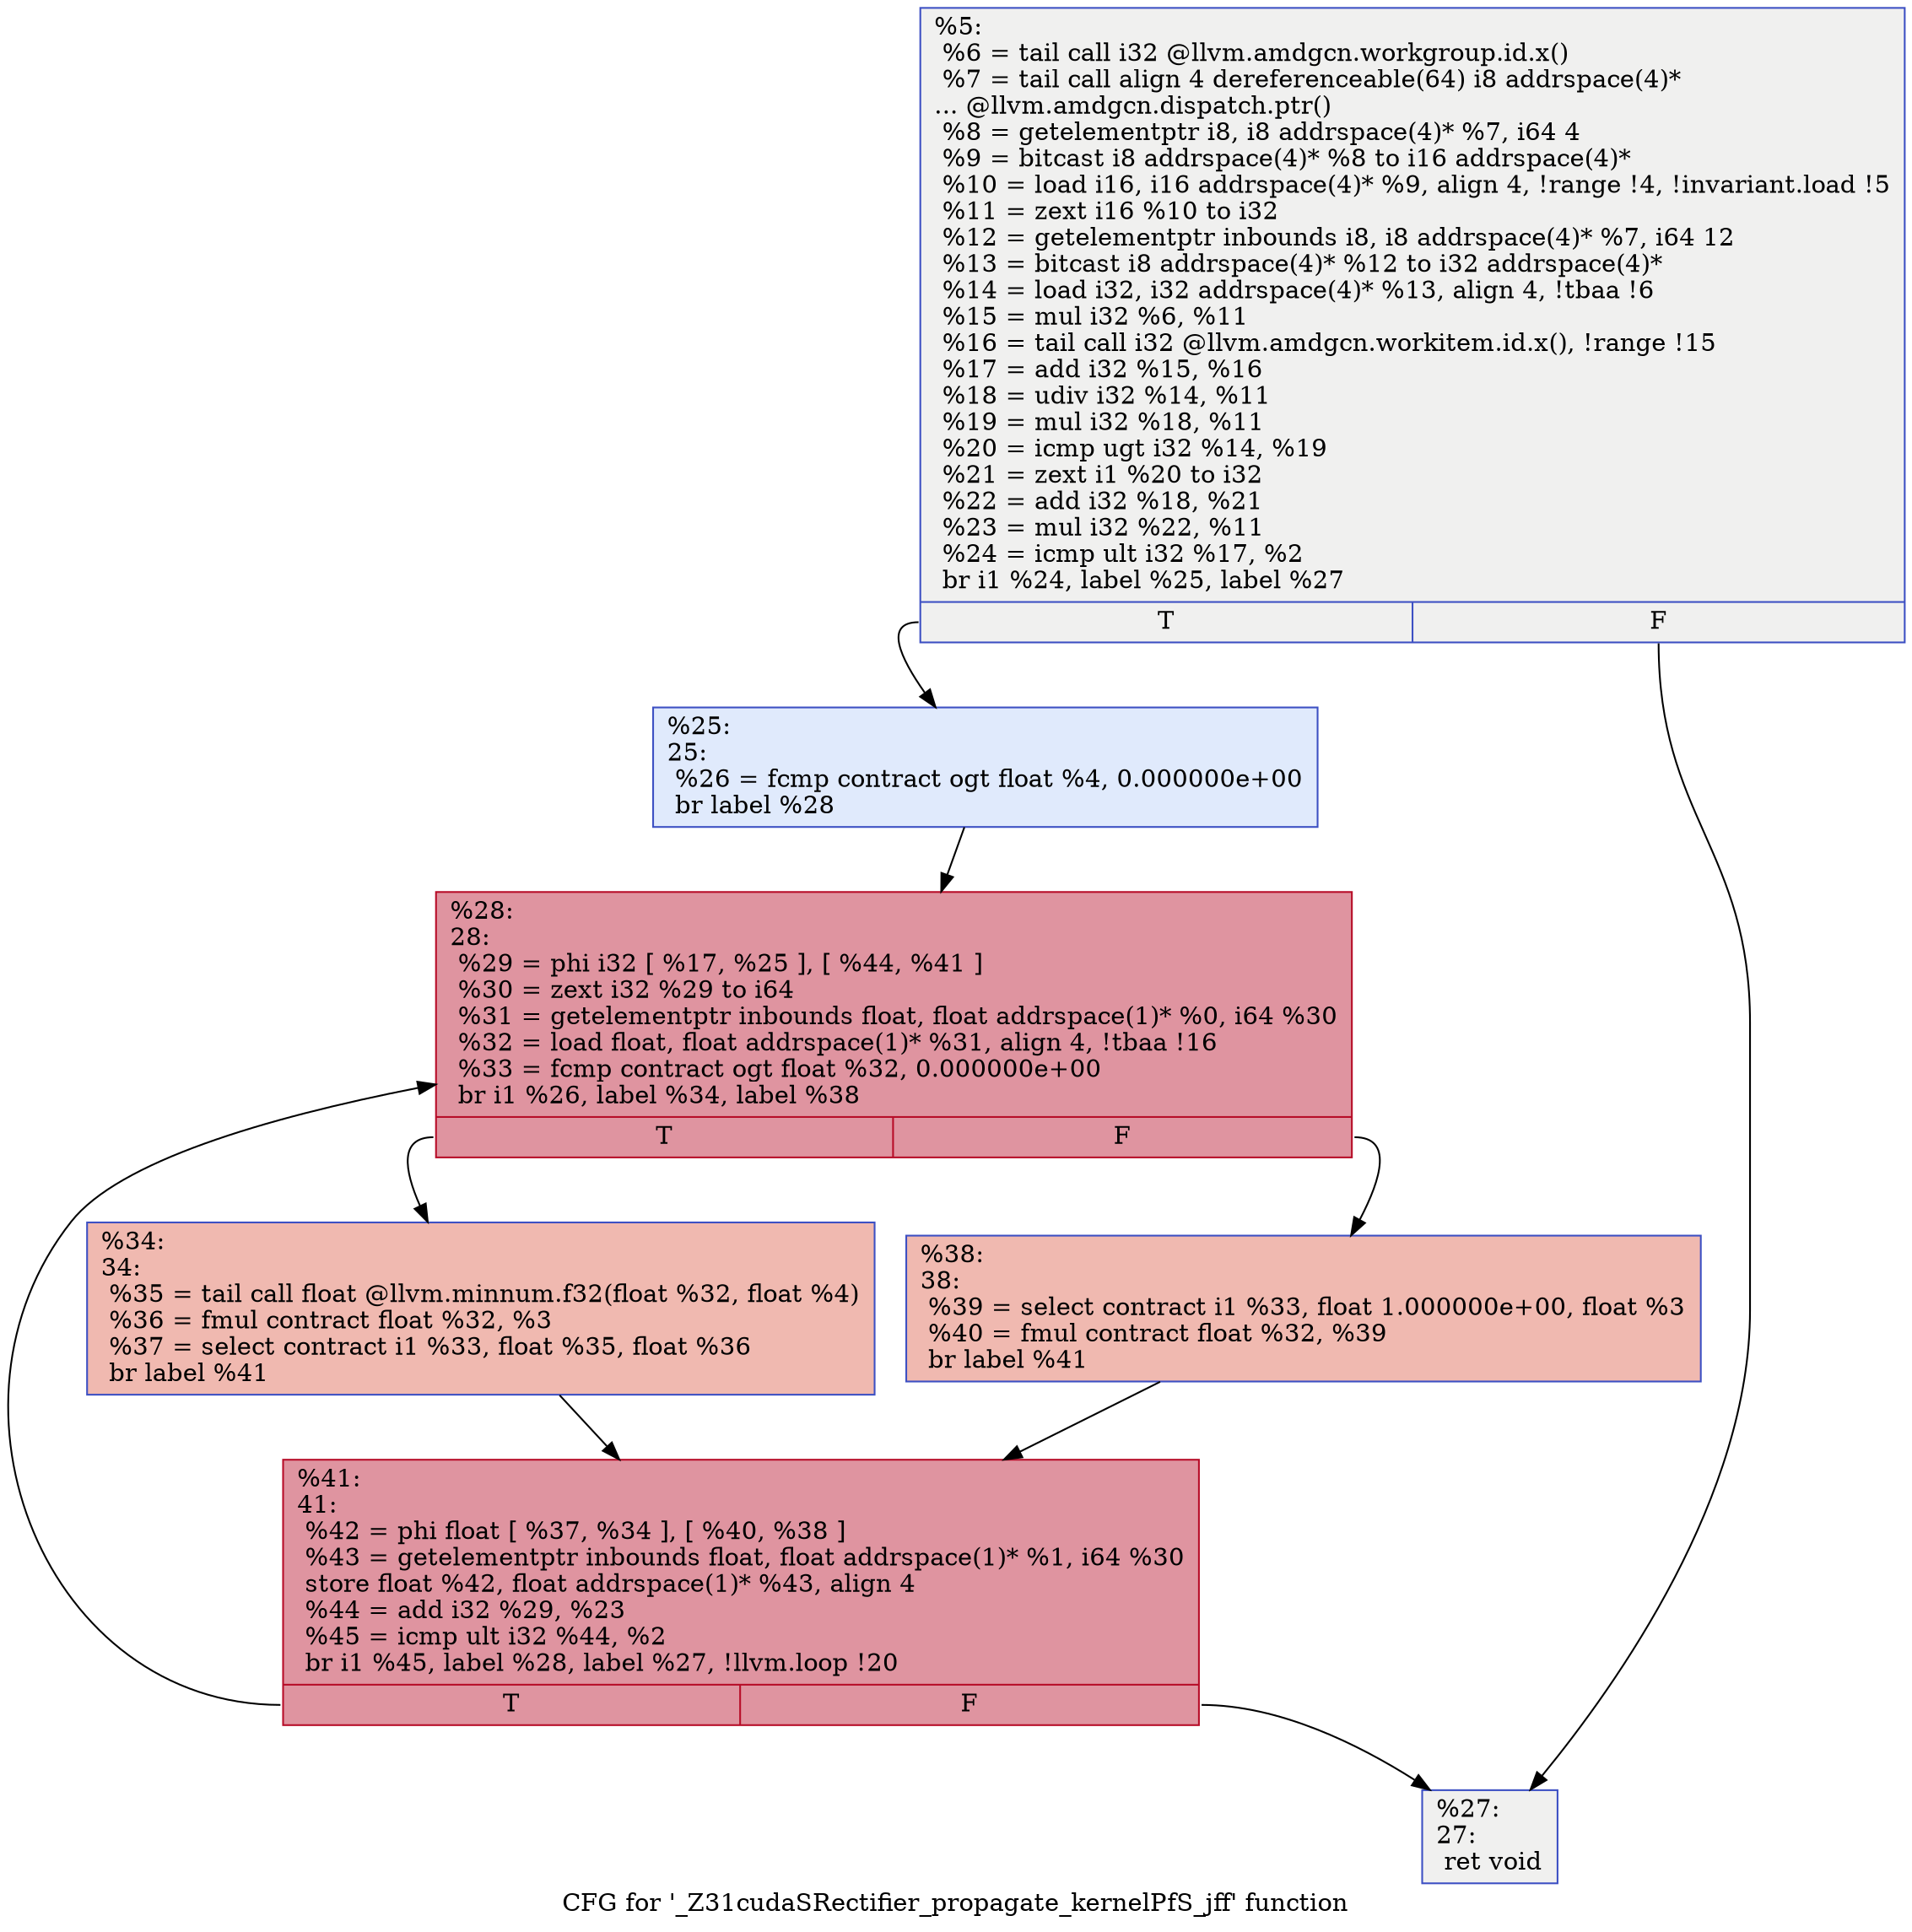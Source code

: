 digraph "CFG for '_Z31cudaSRectifier_propagate_kernelPfS_jff' function" {
	label="CFG for '_Z31cudaSRectifier_propagate_kernelPfS_jff' function";

	Node0x614a870 [shape=record,color="#3d50c3ff", style=filled, fillcolor="#dedcdb70",label="{%5:\l  %6 = tail call i32 @llvm.amdgcn.workgroup.id.x()\l  %7 = tail call align 4 dereferenceable(64) i8 addrspace(4)*\l... @llvm.amdgcn.dispatch.ptr()\l  %8 = getelementptr i8, i8 addrspace(4)* %7, i64 4\l  %9 = bitcast i8 addrspace(4)* %8 to i16 addrspace(4)*\l  %10 = load i16, i16 addrspace(4)* %9, align 4, !range !4, !invariant.load !5\l  %11 = zext i16 %10 to i32\l  %12 = getelementptr inbounds i8, i8 addrspace(4)* %7, i64 12\l  %13 = bitcast i8 addrspace(4)* %12 to i32 addrspace(4)*\l  %14 = load i32, i32 addrspace(4)* %13, align 4, !tbaa !6\l  %15 = mul i32 %6, %11\l  %16 = tail call i32 @llvm.amdgcn.workitem.id.x(), !range !15\l  %17 = add i32 %15, %16\l  %18 = udiv i32 %14, %11\l  %19 = mul i32 %18, %11\l  %20 = icmp ugt i32 %14, %19\l  %21 = zext i1 %20 to i32\l  %22 = add i32 %18, %21\l  %23 = mul i32 %22, %11\l  %24 = icmp ult i32 %17, %2\l  br i1 %24, label %25, label %27\l|{<s0>T|<s1>F}}"];
	Node0x614a870:s0 -> Node0x614ce20;
	Node0x614a870:s1 -> Node0x614ceb0;
	Node0x614ce20 [shape=record,color="#3d50c3ff", style=filled, fillcolor="#b9d0f970",label="{%25:\l25:                                               \l  %26 = fcmp contract ogt float %4, 0.000000e+00\l  br label %28\l}"];
	Node0x614ce20 -> Node0x614da90;
	Node0x614ceb0 [shape=record,color="#3d50c3ff", style=filled, fillcolor="#dedcdb70",label="{%27:\l27:                                               \l  ret void\l}"];
	Node0x614da90 [shape=record,color="#b70d28ff", style=filled, fillcolor="#b70d2870",label="{%28:\l28:                                               \l  %29 = phi i32 [ %17, %25 ], [ %44, %41 ]\l  %30 = zext i32 %29 to i64\l  %31 = getelementptr inbounds float, float addrspace(1)* %0, i64 %30\l  %32 = load float, float addrspace(1)* %31, align 4, !tbaa !16\l  %33 = fcmp contract ogt float %32, 0.000000e+00\l  br i1 %26, label %34, label %38\l|{<s0>T|<s1>F}}"];
	Node0x614da90:s0 -> Node0x614c9d0;
	Node0x614da90:s1 -> Node0x614e220;
	Node0x614c9d0 [shape=record,color="#3d50c3ff", style=filled, fillcolor="#de614d70",label="{%34:\l34:                                               \l  %35 = tail call float @llvm.minnum.f32(float %32, float %4)\l  %36 = fmul contract float %32, %3\l  %37 = select contract i1 %33, float %35, float %36\l  br label %41\l}"];
	Node0x614c9d0 -> Node0x614dbe0;
	Node0x614e220 [shape=record,color="#3d50c3ff", style=filled, fillcolor="#de614d70",label="{%38:\l38:                                               \l  %39 = select contract i1 %33, float 1.000000e+00, float %3\l  %40 = fmul contract float %32, %39\l  br label %41\l}"];
	Node0x614e220 -> Node0x614dbe0;
	Node0x614dbe0 [shape=record,color="#b70d28ff", style=filled, fillcolor="#b70d2870",label="{%41:\l41:                                               \l  %42 = phi float [ %37, %34 ], [ %40, %38 ]\l  %43 = getelementptr inbounds float, float addrspace(1)* %1, i64 %30\l  store float %42, float addrspace(1)* %43, align 4\l  %44 = add i32 %29, %23\l  %45 = icmp ult i32 %44, %2\l  br i1 %45, label %28, label %27, !llvm.loop !20\l|{<s0>T|<s1>F}}"];
	Node0x614dbe0:s0 -> Node0x614da90;
	Node0x614dbe0:s1 -> Node0x614ceb0;
}
